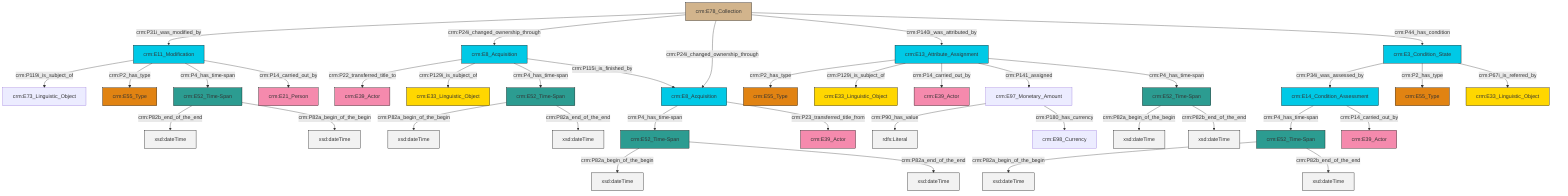 graph TD
classDef Literal fill:#f2f2f2,stroke:#000000;
classDef CRM_Entity fill:#FFFFFF,stroke:#000000;
classDef Temporal_Entity fill:#00C9E6, stroke:#000000;
classDef Type fill:#E18312, stroke:#000000;
classDef Time-Span fill:#2C9C91, stroke:#000000;
classDef Appellation fill:#FFEB7F, stroke:#000000;
classDef Place fill:#008836, stroke:#000000;
classDef Persistent_Item fill:#B266B2, stroke:#000000;
classDef Conceptual_Object fill:#FFD700, stroke:#000000;
classDef Physical_Thing fill:#D2B48C, stroke:#000000;
classDef Actor fill:#f58aad, stroke:#000000;
classDef PC_Classes fill:#4ce600, stroke:#000000;
classDef Multi fill:#cccccc,stroke:#000000;

0["crm:E52_Time-Span"]:::Time-Span -->|crm:P82a_begin_of_the_begin| 1[xsd:dateTime]:::Literal
2["crm:E52_Time-Span"]:::Time-Span -->|crm:P82a_begin_of_the_begin| 3[xsd:dateTime]:::Literal
8["crm:E8_Acquisition"]:::Temporal_Entity -->|crm:P4_has_time-span| 2["crm:E52_Time-Span"]:::Time-Span
9["crm:E78_Collection"]:::Physical_Thing -->|crm:P31i_was_modified_by| 10["crm:E11_Modification"]:::Temporal_Entity
6["crm:E8_Acquisition"]:::Temporal_Entity -->|crm:P22_transferred_title_to| 11["crm:E39_Actor"]:::Actor
9["crm:E78_Collection"]:::Physical_Thing -->|crm:P24i_changed_ownership_through| 6["crm:E8_Acquisition"]:::Temporal_Entity
6["crm:E8_Acquisition"]:::Temporal_Entity -->|crm:P129i_is_subject_of| 19["crm:E33_Linguistic_Object"]:::Conceptual_Object
10["crm:E11_Modification"]:::Temporal_Entity -->|crm:P119i_is_subject_of| 20["crm:E73_Linguistic_Object"]:::Default
6["crm:E8_Acquisition"]:::Temporal_Entity -->|crm:P4_has_time-span| 21["crm:E52_Time-Span"]:::Time-Span
22["crm:E3_Condition_State"]:::Temporal_Entity -->|crm:P34i_was_assessed_by| 23["crm:E14_Condition_Assessment"]:::Temporal_Entity
24["crm:E97_Monetary_Amount"]:::Default -->|crm:P90_has_value| 26[rdfs:Literal]:::Literal
6["crm:E8_Acquisition"]:::Temporal_Entity -->|crm:P115i_is_finished_by| 8["crm:E8_Acquisition"]:::Temporal_Entity
22["crm:E3_Condition_State"]:::Temporal_Entity -->|crm:P2_has_type| 27["crm:E55_Type"]:::Type
23["crm:E14_Condition_Assessment"]:::Temporal_Entity -->|crm:P4_has_time-span| 28["crm:E52_Time-Span"]:::Time-Span
4["crm:E13_Attribute_Assignment"]:::Temporal_Entity -->|crm:P2_has_type| 16["crm:E55_Type"]:::Type
28["crm:E52_Time-Span"]:::Time-Span -->|crm:P82a_begin_of_the_begin| 30[xsd:dateTime]:::Literal
9["crm:E78_Collection"]:::Physical_Thing -->|crm:P24i_changed_ownership_through| 8["crm:E8_Acquisition"]:::Temporal_Entity
22["crm:E3_Condition_State"]:::Temporal_Entity -->|crm:P67i_is_referred_by| 33["crm:E33_Linguistic_Object"]:::Conceptual_Object
8["crm:E8_Acquisition"]:::Temporal_Entity -->|crm:P23_transferred_title_from| 13["crm:E39_Actor"]:::Actor
4["crm:E13_Attribute_Assignment"]:::Temporal_Entity -->|crm:P129i_is_subject_of| 34["crm:E33_Linguistic_Object"]:::Conceptual_Object
28["crm:E52_Time-Span"]:::Time-Span -->|crm:P82b_end_of_the_end| 37[xsd:dateTime]:::Literal
10["crm:E11_Modification"]:::Temporal_Entity -->|crm:P2_has_type| 35["crm:E55_Type"]:::Type
4["crm:E13_Attribute_Assignment"]:::Temporal_Entity -->|crm:P14_carried_out_by| 38["crm:E39_Actor"]:::Actor
21["crm:E52_Time-Span"]:::Time-Span -->|crm:P82a_begin_of_the_begin| 39[xsd:dateTime]:::Literal
24["crm:E97_Monetary_Amount"]:::Default -->|crm:P180_has_currency| 43["crm:E98_Currency"]:::Default
23["crm:E14_Condition_Assessment"]:::Temporal_Entity -->|crm:P14_carried_out_by| 45["crm:E39_Actor"]:::Actor
9["crm:E78_Collection"]:::Physical_Thing -->|crm:P140i_was_attributed_by| 4["crm:E13_Attribute_Assignment"]:::Temporal_Entity
4["crm:E13_Attribute_Assignment"]:::Temporal_Entity -->|crm:P141_assigned| 24["crm:E97_Monetary_Amount"]:::Default
10["crm:E11_Modification"]:::Temporal_Entity -->|crm:P4_has_time-span| 50["crm:E52_Time-Span"]:::Time-Span
21["crm:E52_Time-Span"]:::Time-Span -->|crm:P82a_end_of_the_end| 54[xsd:dateTime]:::Literal
4["crm:E13_Attribute_Assignment"]:::Temporal_Entity -->|crm:P4_has_time-span| 0["crm:E52_Time-Span"]:::Time-Span
0["crm:E52_Time-Span"]:::Time-Span -->|crm:P82b_end_of_the_end| 55[xsd:dateTime]:::Literal
2["crm:E52_Time-Span"]:::Time-Span -->|crm:P82a_end_of_the_end| 56[xsd:dateTime]:::Literal
10["crm:E11_Modification"]:::Temporal_Entity -->|crm:P14_carried_out_by| 47["crm:E21_Person"]:::Actor
50["crm:E52_Time-Span"]:::Time-Span -->|crm:P82b_end_of_the_end| 61[xsd:dateTime]:::Literal
50["crm:E52_Time-Span"]:::Time-Span -->|crm:P82a_begin_of_the_begin| 62[xsd:dateTime]:::Literal
9["crm:E78_Collection"]:::Physical_Thing -->|crm:P44_has_condition| 22["crm:E3_Condition_State"]:::Temporal_Entity